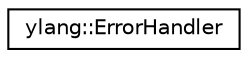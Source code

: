digraph "Graphical Class Hierarchy"
{
 // LATEX_PDF_SIZE
  edge [fontname="Helvetica",fontsize="10",labelfontname="Helvetica",labelfontsize="10"];
  node [fontname="Helvetica",fontsize="10",shape=record];
  rankdir="LR";
  Node0 [label="ylang::ErrorHandler",height=0.2,width=0.4,color="black", fillcolor="white", style="filled",URL="$d7/d37/classylang_1_1ErrorHandler.html",tooltip="Class used to handle errors."];
}
